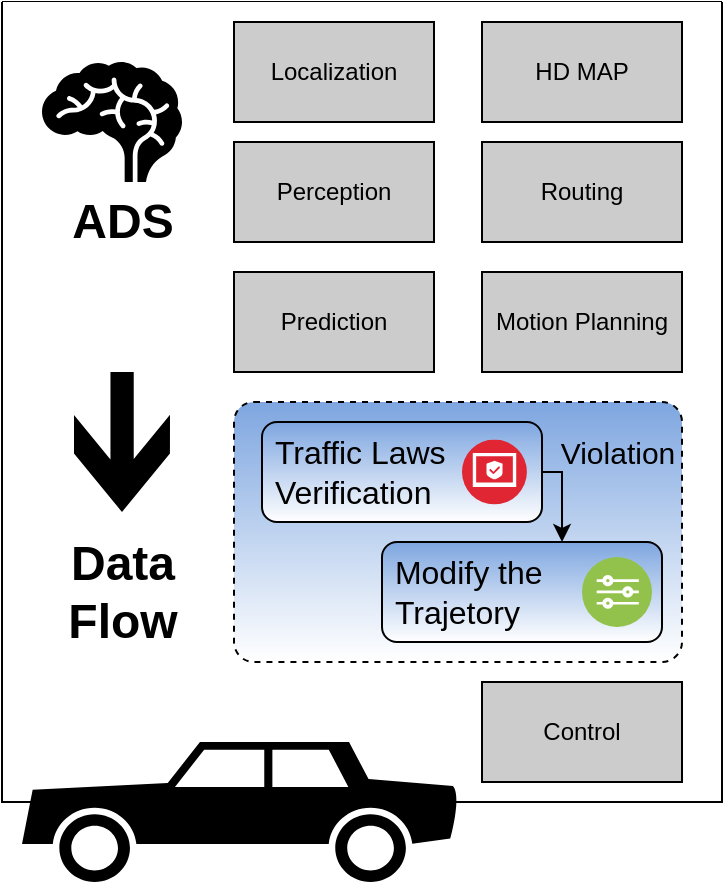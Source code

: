 <mxfile version="16.2.7" type="github">
  <diagram id="Ie1QT5mQ5Ervn-aYkjvt" name="Page-1">
    <mxGraphModel dx="725" dy="440" grid="1" gridSize="10" guides="1" tooltips="1" connect="1" arrows="1" fold="1" page="0" pageScale="1" pageWidth="827" pageHeight="1169" math="0" shadow="0">
      <root>
        <mxCell id="0" />
        <mxCell id="1" parent="0" />
        <mxCell id="rLdGX6JDhPVMlcY9tJA1-8" value="" style="swimlane;startSize=0;gradientColor=#ffffff;swimlaneFillColor=default;" vertex="1" parent="1">
          <mxGeometry x="200" y="210" width="360" height="400" as="geometry" />
        </mxCell>
        <mxCell id="rLdGX6JDhPVMlcY9tJA1-4" value="Perception" style="rounded=0;whiteSpace=wrap;html=1;fillColor=#CCCCCC;" vertex="1" parent="rLdGX6JDhPVMlcY9tJA1-8">
          <mxGeometry x="116" y="70" width="100" height="50" as="geometry" />
        </mxCell>
        <mxCell id="rLdGX6JDhPVMlcY9tJA1-2" value="Localization" style="rounded=0;whiteSpace=wrap;html=1;fillColor=#CCCCCC;" vertex="1" parent="rLdGX6JDhPVMlcY9tJA1-8">
          <mxGeometry x="116" y="10" width="100" height="50" as="geometry" />
        </mxCell>
        <mxCell id="rLdGX6JDhPVMlcY9tJA1-6" value="HD MAP" style="rounded=0;whiteSpace=wrap;html=1;fillColor=#CCCCCC;" vertex="1" parent="rLdGX6JDhPVMlcY9tJA1-8">
          <mxGeometry x="240" y="10" width="100" height="50" as="geometry" />
        </mxCell>
        <mxCell id="rLdGX6JDhPVMlcY9tJA1-10" value="Routing" style="rounded=0;whiteSpace=wrap;html=1;fillColor=#CCCCCC;" vertex="1" parent="rLdGX6JDhPVMlcY9tJA1-8">
          <mxGeometry x="240" y="70" width="100" height="50" as="geometry" />
        </mxCell>
        <mxCell id="rLdGX6JDhPVMlcY9tJA1-11" value="Prediction" style="rounded=0;whiteSpace=wrap;html=1;fillColor=#CCCCCC;" vertex="1" parent="rLdGX6JDhPVMlcY9tJA1-8">
          <mxGeometry x="116" y="135" width="100" height="50" as="geometry" />
        </mxCell>
        <mxCell id="rLdGX6JDhPVMlcY9tJA1-12" value="Motion Planning" style="rounded=0;whiteSpace=wrap;html=1;fillColor=#CCCCCC;" vertex="1" parent="rLdGX6JDhPVMlcY9tJA1-8">
          <mxGeometry x="240" y="135" width="100" height="50" as="geometry" />
        </mxCell>
        <mxCell id="rLdGX6JDhPVMlcY9tJA1-38" value="" style="shape=mxgraph.signs.healthcare.brain;html=1;pointerEvents=1;fillColor=#000000;strokeColor=none;verticalLabelPosition=bottom;verticalAlign=top;align=center;sketch=0;" vertex="1" parent="rLdGX6JDhPVMlcY9tJA1-8">
          <mxGeometry x="20" y="30" width="70" height="60" as="geometry" />
        </mxCell>
        <mxCell id="rLdGX6JDhPVMlcY9tJA1-5" value="Control" style="rounded=0;whiteSpace=wrap;html=1;fillColor=#CCCCCC;" vertex="1" parent="rLdGX6JDhPVMlcY9tJA1-8">
          <mxGeometry x="240" y="340" width="100" height="50" as="geometry" />
        </mxCell>
        <mxCell id="rLdGX6JDhPVMlcY9tJA1-53" value="ADS" style="text;strokeColor=none;fillColor=none;html=1;fontSize=24;fontStyle=1;verticalAlign=middle;align=center;" vertex="1" parent="rLdGX6JDhPVMlcY9tJA1-8">
          <mxGeometry x="10" y="90" width="100" height="40" as="geometry" />
        </mxCell>
        <mxCell id="rLdGX6JDhPVMlcY9tJA1-56" value="" style="shape=mxgraph.signs.travel.arrow_south;html=1;pointerEvents=1;fillColor=#000000;strokeColor=none;verticalLabelPosition=bottom;verticalAlign=top;align=center;sketch=0;fontSize=17;" vertex="1" parent="rLdGX6JDhPVMlcY9tJA1-8">
          <mxGeometry x="36" y="185" width="48" height="70" as="geometry" />
        </mxCell>
        <mxCell id="rLdGX6JDhPVMlcY9tJA1-58" value="&lt;div&gt;Data &lt;br&gt;&lt;/div&gt;&lt;div&gt;Flow&lt;/div&gt;" style="text;strokeColor=none;fillColor=none;html=1;fontSize=24;fontStyle=1;verticalAlign=middle;align=center;" vertex="1" parent="rLdGX6JDhPVMlcY9tJA1-8">
          <mxGeometry x="18" y="260" width="84" height="70" as="geometry" />
        </mxCell>
        <mxCell id="rLdGX6JDhPVMlcY9tJA1-70" value="" style="html=1;align=center;verticalAlign=top;rounded=1;absoluteArcSize=1;arcSize=20;dashed=1;fontSize=16;fillColor=#7EA6E0;gradientColor=#ffffff;" vertex="1" parent="rLdGX6JDhPVMlcY9tJA1-8">
          <mxGeometry x="116" y="200" width="224" height="130" as="geometry" />
        </mxCell>
        <mxCell id="rLdGX6JDhPVMlcY9tJA1-77" style="edgeStyle=orthogonalEdgeStyle;rounded=0;orthogonalLoop=1;jettySize=auto;html=1;exitX=1;exitY=0.5;exitDx=0;exitDy=0;entryX=0.643;entryY=0;entryDx=0;entryDy=0;fontSize=16;entryPerimeter=0;" edge="1" parent="rLdGX6JDhPVMlcY9tJA1-8" source="rLdGX6JDhPVMlcY9tJA1-65" target="rLdGX6JDhPVMlcY9tJA1-73">
          <mxGeometry relative="1" as="geometry" />
        </mxCell>
        <mxCell id="rLdGX6JDhPVMlcY9tJA1-65" value="&lt;div style=&quot;font-size: 16px&quot; align=&quot;left&quot;&gt;&lt;font style=&quot;font-size: 16px&quot;&gt;&amp;nbsp;Traffic Laws&lt;/font&gt;&lt;/div&gt;&lt;div style=&quot;font-size: 16px&quot; align=&quot;left&quot;&gt;&lt;font style=&quot;font-size: 16px&quot;&gt;&amp;nbsp;Verification&lt;/font&gt;&lt;/div&gt;" style="rounded=1;whiteSpace=wrap;html=1;gradientColor=#ffffff;align=left;fillColor=#7EA6E0;" vertex="1" parent="rLdGX6JDhPVMlcY9tJA1-8">
          <mxGeometry x="130" y="210" width="140" height="50" as="geometry" />
        </mxCell>
        <mxCell id="rLdGX6JDhPVMlcY9tJA1-73" value="&lt;div style=&quot;font-size: 16px&quot;&gt;&lt;font style=&quot;font-size: 16px&quot;&gt;&amp;nbsp;Modify the &lt;br&gt;&lt;/font&gt;&lt;/div&gt;&lt;div style=&quot;font-size: 16px&quot;&gt;&lt;font style=&quot;font-size: 16px&quot;&gt;&amp;nbsp;Trajetory&lt;/font&gt;&lt;/div&gt;" style="rounded=1;whiteSpace=wrap;html=1;gradientColor=#ffffff;align=left;fillColor=#7EA6E0;" vertex="1" parent="rLdGX6JDhPVMlcY9tJA1-8">
          <mxGeometry x="190" y="270" width="140" height="50" as="geometry" />
        </mxCell>
        <mxCell id="rLdGX6JDhPVMlcY9tJA1-66" value="" style="aspect=fixed;perimeter=ellipsePerimeter;html=1;align=center;shadow=0;dashed=0;fontColor=#4277BB;labelBackgroundColor=#ffffff;fontSize=12;spacingTop=3;image;image=img/lib/ibm/security/trustend_computing.svg;gradientColor=#ffffff;" vertex="1" parent="rLdGX6JDhPVMlcY9tJA1-8">
          <mxGeometry x="230" y="218.75" width="32.5" height="32.5" as="geometry" />
        </mxCell>
        <mxCell id="rLdGX6JDhPVMlcY9tJA1-68" value="" style="aspect=fixed;perimeter=ellipsePerimeter;html=1;align=center;shadow=0;dashed=0;fontColor=#4277BB;labelBackgroundColor=#ffffff;fontSize=12;spacingTop=3;image;image=img/lib/ibm/vpc/Rules.svg;gradientColor=#ffffff;" vertex="1" parent="rLdGX6JDhPVMlcY9tJA1-8">
          <mxGeometry x="290" y="277.5" width="35" height="35" as="geometry" />
        </mxCell>
        <mxCell id="rLdGX6JDhPVMlcY9tJA1-78" value="&lt;font style=&quot;font-size: 15px&quot;&gt;Violation&lt;/font&gt;" style="text;html=1;strokeColor=none;fillColor=none;align=center;verticalAlign=middle;whiteSpace=wrap;rounded=0;fontSize=16;rotation=0;" vertex="1" parent="rLdGX6JDhPVMlcY9tJA1-8">
          <mxGeometry x="277.5" y="210" width="60" height="30" as="geometry" />
        </mxCell>
        <mxCell id="rLdGX6JDhPVMlcY9tJA1-37" value="" style="shape=mxgraph.signs.transportation.car_2;html=1;pointerEvents=1;fillColor=#000000;strokeColor=none;verticalLabelPosition=bottom;verticalAlign=top;align=center;sketch=0;" vertex="1" parent="1">
          <mxGeometry x="210" y="580" width="220" height="70" as="geometry" />
        </mxCell>
      </root>
    </mxGraphModel>
  </diagram>
</mxfile>
